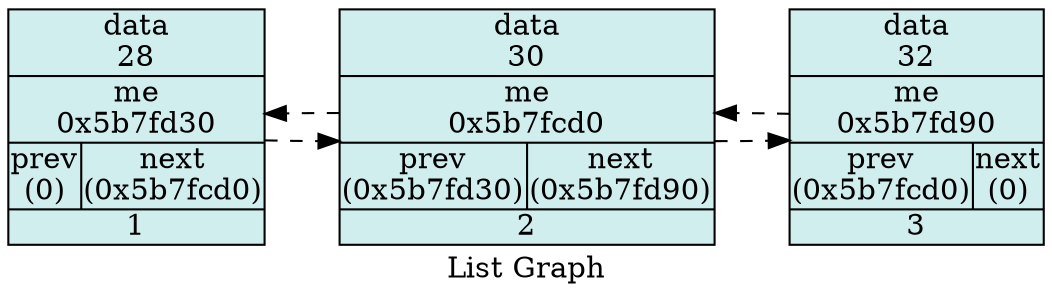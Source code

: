 digraph List {

	node [shape = "circle", style = "filled", fillcolor = "salmon1", fontcolor = "#000000", margin = "0.01"];
	edge [style = "dashed"];
	rankdir = "LR"

	label = "List Graph";

	"V0x5b7fd30"[shape = "record", fillcolor="lightcyan2", label = "    data\n28 |    me\n0x5b7fd30 | {prev\n(0) |  next\n(0x5b7fcd0)} | <f0> 1"];
	"V0x5b7fcd0"[shape = "record", fillcolor="lightcyan2", label = "    data\n30 |    me\n0x5b7fcd0 | {prev\n(0x5b7fd30) |  next\n(0x5b7fd90)} | <f0> 2"];
	"V0x5b7fd90"[shape = "record", fillcolor="lightcyan2", label = "    data\n32 |    me\n0x5b7fd90 | {prev\n(0x5b7fcd0) |  next\n(0)} | <f0> 3"];

	"V0x5b7fcd0"->"V0x5b7fd90";
	"V0x5b7fd30"->"V0x5b7fcd0";
	"V0x5b7fcd0"->"V0x5b7fd30";
	"V0x5b7fd90"->"V0x5b7fcd0";
}
